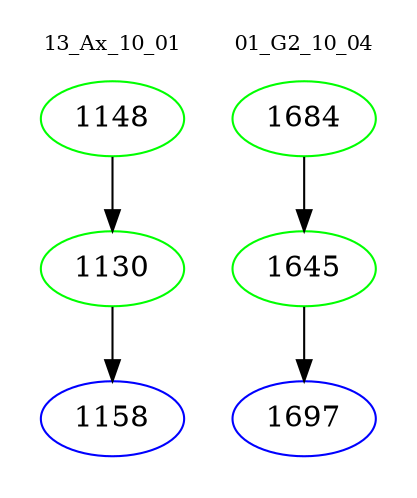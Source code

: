 digraph{
subgraph cluster_0 {
color = white
label = "13_Ax_10_01";
fontsize=10;
T0_1148 [label="1148", color="green"]
T0_1148 -> T0_1130 [color="black"]
T0_1130 [label="1130", color="green"]
T0_1130 -> T0_1158 [color="black"]
T0_1158 [label="1158", color="blue"]
}
subgraph cluster_1 {
color = white
label = "01_G2_10_04";
fontsize=10;
T1_1684 [label="1684", color="green"]
T1_1684 -> T1_1645 [color="black"]
T1_1645 [label="1645", color="green"]
T1_1645 -> T1_1697 [color="black"]
T1_1697 [label="1697", color="blue"]
}
}
